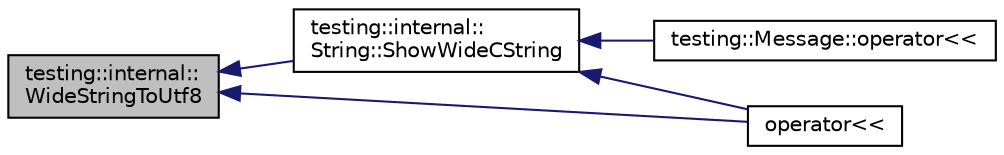 digraph "testing::internal::WideStringToUtf8"
{
  edge [fontname="Helvetica",fontsize="10",labelfontname="Helvetica",labelfontsize="10"];
  node [fontname="Helvetica",fontsize="10",shape=record];
  rankdir="LR";
  Node3505 [label="testing::internal::\lWideStringToUtf8",height=0.2,width=0.4,color="black", fillcolor="grey75", style="filled", fontcolor="black"];
  Node3505 -> Node3506 [dir="back",color="midnightblue",fontsize="10",style="solid",fontname="Helvetica"];
  Node3506 [label="testing::internal::\lString::ShowWideCString",height=0.2,width=0.4,color="black", fillcolor="white", style="filled",URL="$d0/dde/classtesting_1_1internal_1_1_string.html#aaf7e376ff580677ea4954d5913d5b917"];
  Node3506 -> Node3507 [dir="back",color="midnightblue",fontsize="10",style="solid",fontname="Helvetica"];
  Node3507 [label="testing::Message::operator\<\<",height=0.2,width=0.4,color="black", fillcolor="white", style="filled",URL="$d2/da9/classtesting_1_1_message.html#ac0db9c22535b28bc863bfd0a1fdf7e14"];
  Node3506 -> Node3508 [dir="back",color="midnightblue",fontsize="10",style="solid",fontname="Helvetica"];
  Node3508 [label="operator\<\<",height=0.2,width=0.4,color="black", fillcolor="white", style="filled",URL="$df/d01/gtest__unittest_8cc.html#a5f23eac320bc1c1dcd3cec464e31b5c6"];
  Node3505 -> Node3508 [dir="back",color="midnightblue",fontsize="10",style="solid",fontname="Helvetica"];
}
